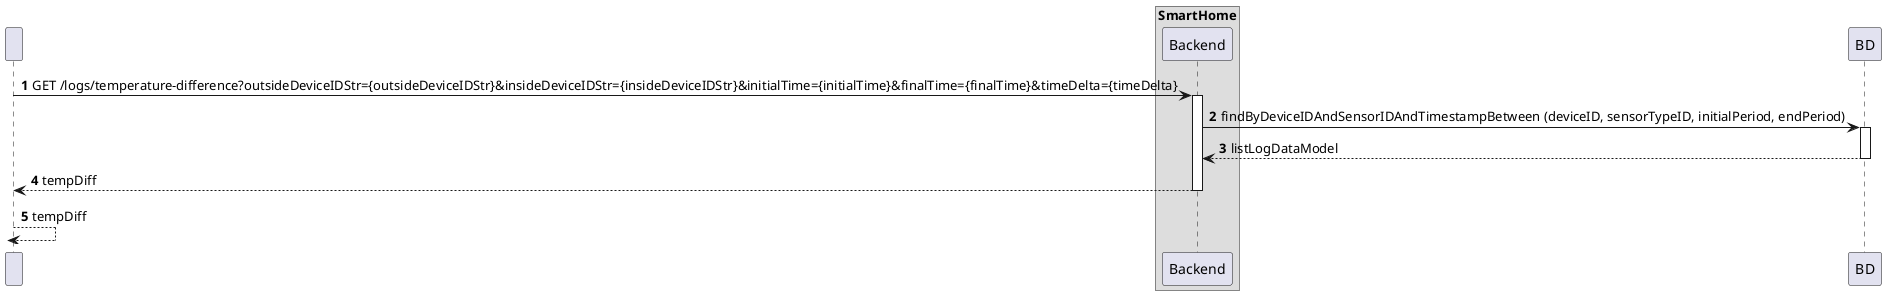 @startuml
'https://plantuml.com/sequence-diagram
!pragma layout smetana

autonumber

participant " " as HTTP

box "SmartHome"
    participant "Backend" as BE

end box


HTTP -> BE : GET /logs/temperature-difference?outsideDeviceIDStr={outsideDeviceIDStr}&insideDeviceIDStr={insideDeviceIDStr}&initialTime={initialTime}&finalTime={finalTime}&timeDelta={timeDelta}
activate BE

BE -> BD : findByDeviceIDAndSensorIDAndTimestampBetween (deviceID, sensorTypeID, initialPeriod, endPeriod)
activate BD

BD --> BE : listLogDataModel
deactivate BD

BE --> HTTP : tempDiff
deactivate BE

HTTP --> HTTP : tempDiff
deactivate HTTP


@enduml